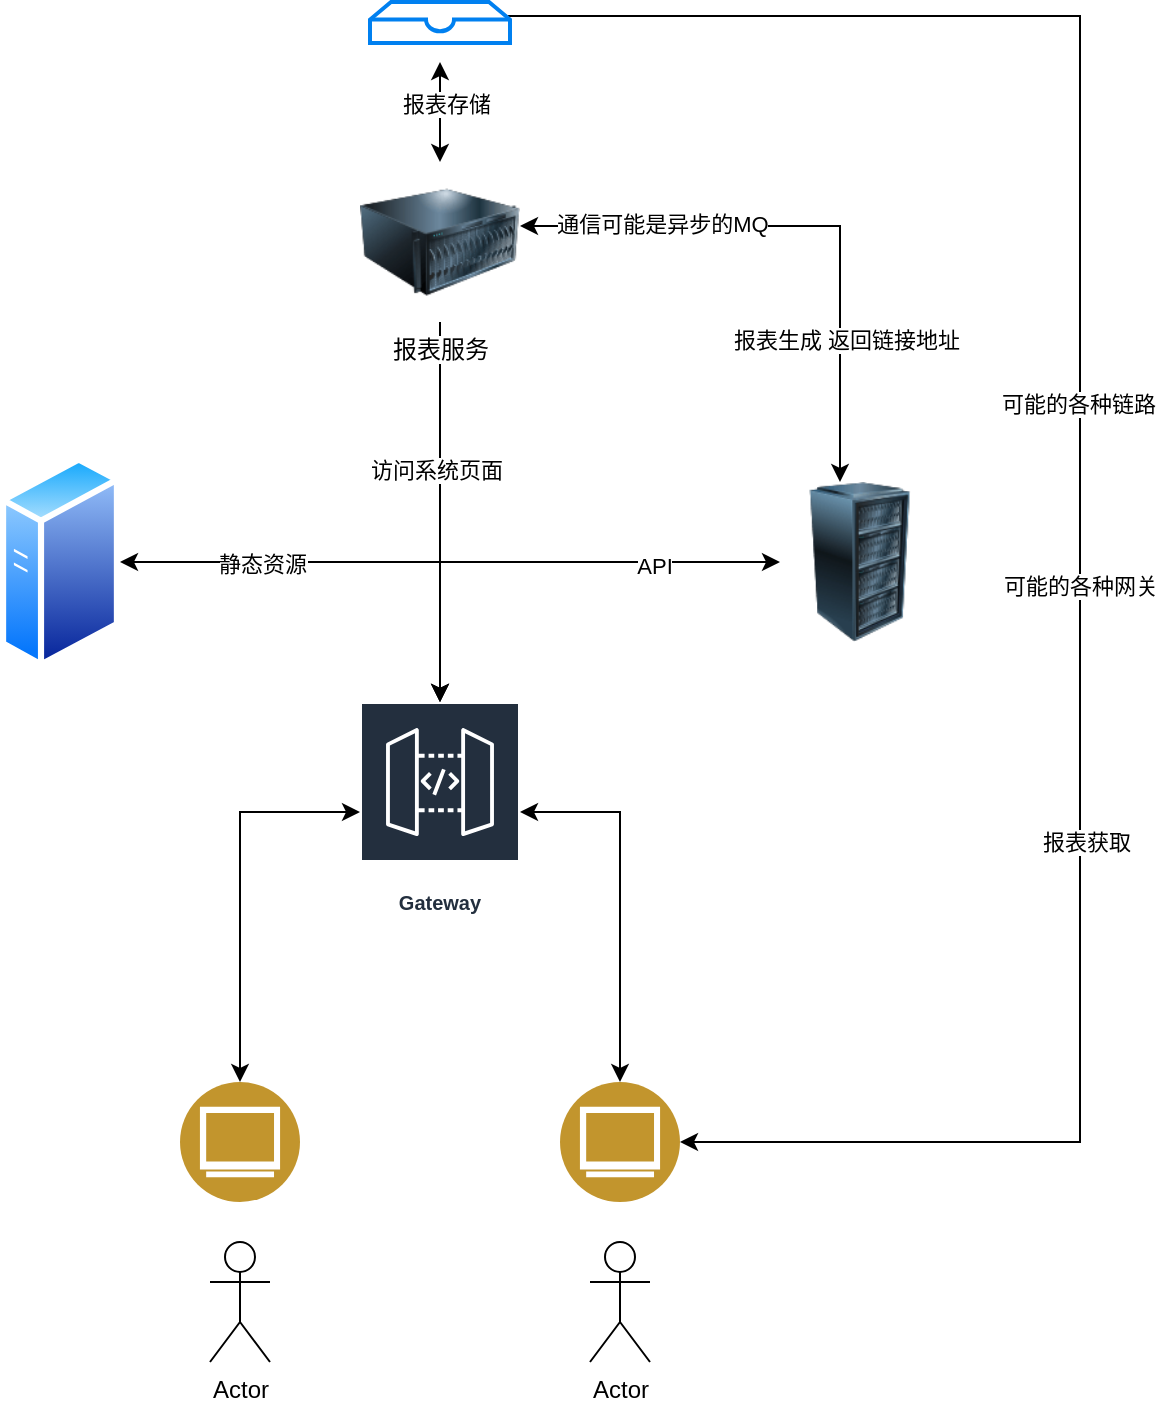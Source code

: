 <mxfile version="16.5.1" type="device"><diagram id="uY-Wp7zDPDtKZIG9pGDH" name="第 1 页"><mxGraphModel dx="1426" dy="2021" grid="1" gridSize="10" guides="1" tooltips="1" connect="1" arrows="1" fold="1" page="1" pageScale="1" pageWidth="827" pageHeight="1169" math="0" shadow="0"><root><mxCell id="0"/><mxCell id="1" parent="0"/><mxCell id="rjJinMglZfp0PZtOFNSy-4" value="" style="aspect=fixed;perimeter=ellipsePerimeter;html=1;align=center;shadow=0;dashed=0;fontColor=#4277BB;labelBackgroundColor=#ffffff;fontSize=12;spacingTop=3;image;image=img/lib/ibm/users/browser.svg;" vertex="1" parent="1"><mxGeometry x="150" y="420" width="60" height="60" as="geometry"/></mxCell><mxCell id="rjJinMglZfp0PZtOFNSy-6" value="Actor" style="shape=umlActor;verticalLabelPosition=bottom;verticalAlign=top;html=1;outlineConnect=0;" vertex="1" parent="1"><mxGeometry x="165" y="500" width="30" height="60" as="geometry"/></mxCell><mxCell id="rjJinMglZfp0PZtOFNSy-7" value="" style="aspect=fixed;perimeter=ellipsePerimeter;html=1;align=center;shadow=0;dashed=0;fontColor=#4277BB;labelBackgroundColor=#ffffff;fontSize=12;spacingTop=3;image;image=img/lib/ibm/users/browser.svg;" vertex="1" parent="1"><mxGeometry x="340" y="420" width="60" height="60" as="geometry"/></mxCell><mxCell id="rjJinMglZfp0PZtOFNSy-8" value="Actor" style="shape=umlActor;verticalLabelPosition=bottom;verticalAlign=top;html=1;outlineConnect=0;" vertex="1" parent="1"><mxGeometry x="355" y="500" width="30" height="60" as="geometry"/></mxCell><mxCell id="rjJinMglZfp0PZtOFNSy-12" style="edgeStyle=orthogonalEdgeStyle;rounded=0;orthogonalLoop=1;jettySize=auto;html=1;entryX=0.5;entryY=0;entryDx=0;entryDy=0;startArrow=classic;startFill=1;" edge="1" parent="1" source="rjJinMglZfp0PZtOFNSy-11" target="rjJinMglZfp0PZtOFNSy-4"><mxGeometry relative="1" as="geometry"/></mxCell><mxCell id="rjJinMglZfp0PZtOFNSy-13" style="edgeStyle=orthogonalEdgeStyle;rounded=0;orthogonalLoop=1;jettySize=auto;html=1;entryX=0.5;entryY=0;entryDx=0;entryDy=0;startArrow=classic;startFill=1;" edge="1" parent="1" source="rjJinMglZfp0PZtOFNSy-11" target="rjJinMglZfp0PZtOFNSy-7"><mxGeometry relative="1" as="geometry"/></mxCell><mxCell id="rjJinMglZfp0PZtOFNSy-22" style="edgeStyle=orthogonalEdgeStyle;rounded=0;orthogonalLoop=1;jettySize=auto;html=1;entryX=0;entryY=0.5;entryDx=0;entryDy=0;startArrow=classic;startFill=1;" edge="1" parent="1" source="rjJinMglZfp0PZtOFNSy-11" target="rjJinMglZfp0PZtOFNSy-16"><mxGeometry relative="1" as="geometry"><Array as="points"><mxPoint x="280" y="160"/></Array></mxGeometry></mxCell><mxCell id="rjJinMglZfp0PZtOFNSy-24" value="API" style="edgeLabel;html=1;align=center;verticalAlign=middle;resizable=0;points=[];" vertex="1" connectable="0" parent="rjJinMglZfp0PZtOFNSy-22"><mxGeometry x="0.475" y="-2" relative="1" as="geometry"><mxPoint as="offset"/></mxGeometry></mxCell><mxCell id="rjJinMglZfp0PZtOFNSy-23" style="edgeStyle=orthogonalEdgeStyle;rounded=0;orthogonalLoop=1;jettySize=auto;html=1;entryX=1;entryY=0.5;entryDx=0;entryDy=0;startArrow=classic;startFill=1;" edge="1" parent="1" source="rjJinMglZfp0PZtOFNSy-11" target="rjJinMglZfp0PZtOFNSy-14"><mxGeometry relative="1" as="geometry"><Array as="points"><mxPoint x="280" y="160"/></Array></mxGeometry></mxCell><mxCell id="rjJinMglZfp0PZtOFNSy-25" value="静态资源" style="edgeLabel;html=1;align=center;verticalAlign=middle;resizable=0;points=[];" vertex="1" connectable="0" parent="rjJinMglZfp0PZtOFNSy-23"><mxGeometry x="0.383" y="1" relative="1" as="geometry"><mxPoint as="offset"/></mxGeometry></mxCell><mxCell id="rjJinMglZfp0PZtOFNSy-11" value="Gateway" style="sketch=0;outlineConnect=0;fontColor=#232F3E;gradientColor=none;strokeColor=#ffffff;fillColor=#232F3E;dashed=0;verticalLabelPosition=middle;verticalAlign=bottom;align=center;html=1;whiteSpace=wrap;fontSize=10;fontStyle=1;spacing=3;shape=mxgraph.aws4.productIcon;prIcon=mxgraph.aws4.api_gateway;" vertex="1" parent="1"><mxGeometry x="240" y="230" width="80" height="110" as="geometry"/></mxCell><mxCell id="rjJinMglZfp0PZtOFNSy-14" value="" style="aspect=fixed;perimeter=ellipsePerimeter;html=1;align=center;shadow=0;dashed=0;spacingTop=3;image;image=img/lib/active_directory/generic_server.svg;" vertex="1" parent="1"><mxGeometry x="60" y="106.43" width="60" height="107.14" as="geometry"/></mxCell><mxCell id="rjJinMglZfp0PZtOFNSy-28" style="edgeStyle=orthogonalEdgeStyle;rounded=0;orthogonalLoop=1;jettySize=auto;html=1;entryX=1;entryY=0.4;entryDx=0;entryDy=0;entryPerimeter=0;endArrow=classic;endFill=1;startArrow=classic;startFill=1;" edge="1" parent="1" source="rjJinMglZfp0PZtOFNSy-16" target="rjJinMglZfp0PZtOFNSy-26"><mxGeometry relative="1" as="geometry"><mxPoint x="500" y="-20" as="targetPoint"/><Array as="points"><mxPoint x="480" y="-8"/></Array></mxGeometry></mxCell><mxCell id="rjJinMglZfp0PZtOFNSy-40" value="报表生成 返回链接地址" style="edgeLabel;html=1;align=center;verticalAlign=middle;resizable=0;points=[];" vertex="1" connectable="0" parent="rjJinMglZfp0PZtOFNSy-28"><mxGeometry x="-0.507" y="-3" relative="1" as="geometry"><mxPoint as="offset"/></mxGeometry></mxCell><mxCell id="rjJinMglZfp0PZtOFNSy-41" value="通信可能是异步的MQ" style="edgeLabel;html=1;align=center;verticalAlign=middle;resizable=0;points=[];" vertex="1" connectable="0" parent="rjJinMglZfp0PZtOFNSy-28"><mxGeometry x="0.507" y="-1" relative="1" as="geometry"><mxPoint as="offset"/></mxGeometry></mxCell><mxCell id="rjJinMglZfp0PZtOFNSy-36" style="edgeStyle=orthogonalEdgeStyle;rounded=0;orthogonalLoop=1;jettySize=auto;html=1;entryX=0.986;entryY=0.341;entryDx=0;entryDy=0;entryPerimeter=0;startArrow=classic;startFill=1;endArrow=none;endFill=0;exitX=1;exitY=0.5;exitDx=0;exitDy=0;" edge="1" parent="1" source="rjJinMglZfp0PZtOFNSy-7" target="rjJinMglZfp0PZtOFNSy-33"><mxGeometry relative="1" as="geometry"><Array as="points"><mxPoint x="600" y="450"/><mxPoint x="600" y="-113"/></Array></mxGeometry></mxCell><mxCell id="rjJinMglZfp0PZtOFNSy-37" value="报表获取" style="edgeLabel;html=1;align=center;verticalAlign=middle;resizable=0;points=[];" vertex="1" connectable="0" parent="rjJinMglZfp0PZtOFNSy-36"><mxGeometry x="-0.333" y="-3" relative="1" as="geometry"><mxPoint as="offset"/></mxGeometry></mxCell><mxCell id="rjJinMglZfp0PZtOFNSy-38" value="可能的各种链路" style="edgeLabel;html=1;align=center;verticalAlign=middle;resizable=0;points=[];" vertex="1" connectable="0" parent="rjJinMglZfp0PZtOFNSy-36"><mxGeometry x="0.085" y="1" relative="1" as="geometry"><mxPoint as="offset"/></mxGeometry></mxCell><mxCell id="rjJinMglZfp0PZtOFNSy-39" value="可能的各种网关" style="edgeLabel;html=1;align=center;verticalAlign=middle;resizable=0;points=[];" vertex="1" connectable="0" parent="rjJinMglZfp0PZtOFNSy-36"><mxGeometry x="-0.089" relative="1" as="geometry"><mxPoint as="offset"/></mxGeometry></mxCell><mxCell id="rjJinMglZfp0PZtOFNSy-16" value="" style="image;html=1;image=img/lib/clip_art/computers/Server_Rack_128x128.png" vertex="1" parent="1"><mxGeometry x="450" y="120" width="80" height="80" as="geometry"/></mxCell><mxCell id="rjJinMglZfp0PZtOFNSy-27" style="edgeStyle=orthogonalEdgeStyle;rounded=0;orthogonalLoop=1;jettySize=auto;html=1;" edge="1" parent="1" source="rjJinMglZfp0PZtOFNSy-26"><mxGeometry relative="1" as="geometry"><mxPoint x="280" y="230" as="targetPoint"/></mxGeometry></mxCell><mxCell id="rjJinMglZfp0PZtOFNSy-30" value="访问系统页面" style="edgeLabel;html=1;align=center;verticalAlign=middle;resizable=0;points=[];" vertex="1" connectable="0" parent="rjJinMglZfp0PZtOFNSy-27"><mxGeometry x="-0.221" y="-2" relative="1" as="geometry"><mxPoint as="offset"/></mxGeometry></mxCell><mxCell id="rjJinMglZfp0PZtOFNSy-32" value="" style="edgeStyle=orthogonalEdgeStyle;rounded=0;orthogonalLoop=1;jettySize=auto;html=1;startArrow=classic;startFill=1;endArrow=classic;endFill=1;" edge="1" parent="1" source="rjJinMglZfp0PZtOFNSy-26"><mxGeometry relative="1" as="geometry"><mxPoint x="280" y="-90" as="targetPoint"/></mxGeometry></mxCell><mxCell id="rjJinMglZfp0PZtOFNSy-35" value="报表存储" style="edgeLabel;html=1;align=center;verticalAlign=middle;resizable=0;points=[];" vertex="1" connectable="0" parent="rjJinMglZfp0PZtOFNSy-32"><mxGeometry x="0.16" y="-2" relative="1" as="geometry"><mxPoint as="offset"/></mxGeometry></mxCell><mxCell id="rjJinMglZfp0PZtOFNSy-26" value="报表服务" style="image;html=1;image=img/lib/clip_art/computers/Server_128x128.png" vertex="1" parent="1"><mxGeometry x="240" y="-40" width="80" height="80" as="geometry"/></mxCell><mxCell id="rjJinMglZfp0PZtOFNSy-33" value="" style="html=1;verticalLabelPosition=bottom;align=center;labelBackgroundColor=#ffffff;verticalAlign=top;strokeWidth=2;strokeColor=#0080F0;shadow=0;dashed=0;shape=mxgraph.ios7.icons.storage;" vertex="1" parent="1"><mxGeometry x="245" y="-120" width="70" height="20.5" as="geometry"/></mxCell></root></mxGraphModel></diagram></mxfile>